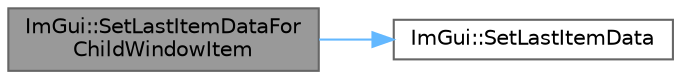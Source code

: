 digraph "ImGui::SetLastItemDataForChildWindowItem"
{
 // LATEX_PDF_SIZE
  bgcolor="transparent";
  edge [fontname=Helvetica,fontsize=10,labelfontname=Helvetica,labelfontsize=10];
  node [fontname=Helvetica,fontsize=10,shape=box,height=0.2,width=0.4];
  rankdir="LR";
  Node1 [id="Node000001",label="ImGui::SetLastItemDataFor\lChildWindowItem",height=0.2,width=0.4,color="gray40", fillcolor="grey60", style="filled", fontcolor="black",tooltip=" "];
  Node1 -> Node2 [id="edge1_Node000001_Node000002",color="steelblue1",style="solid",tooltip=" "];
  Node2 [id="Node000002",label="ImGui::SetLastItemData",height=0.2,width=0.4,color="grey40", fillcolor="white", style="filled",URL="$namespace_im_gui.html#abec584e4a04b0a2c7681263511f348b0",tooltip=" "];
}
